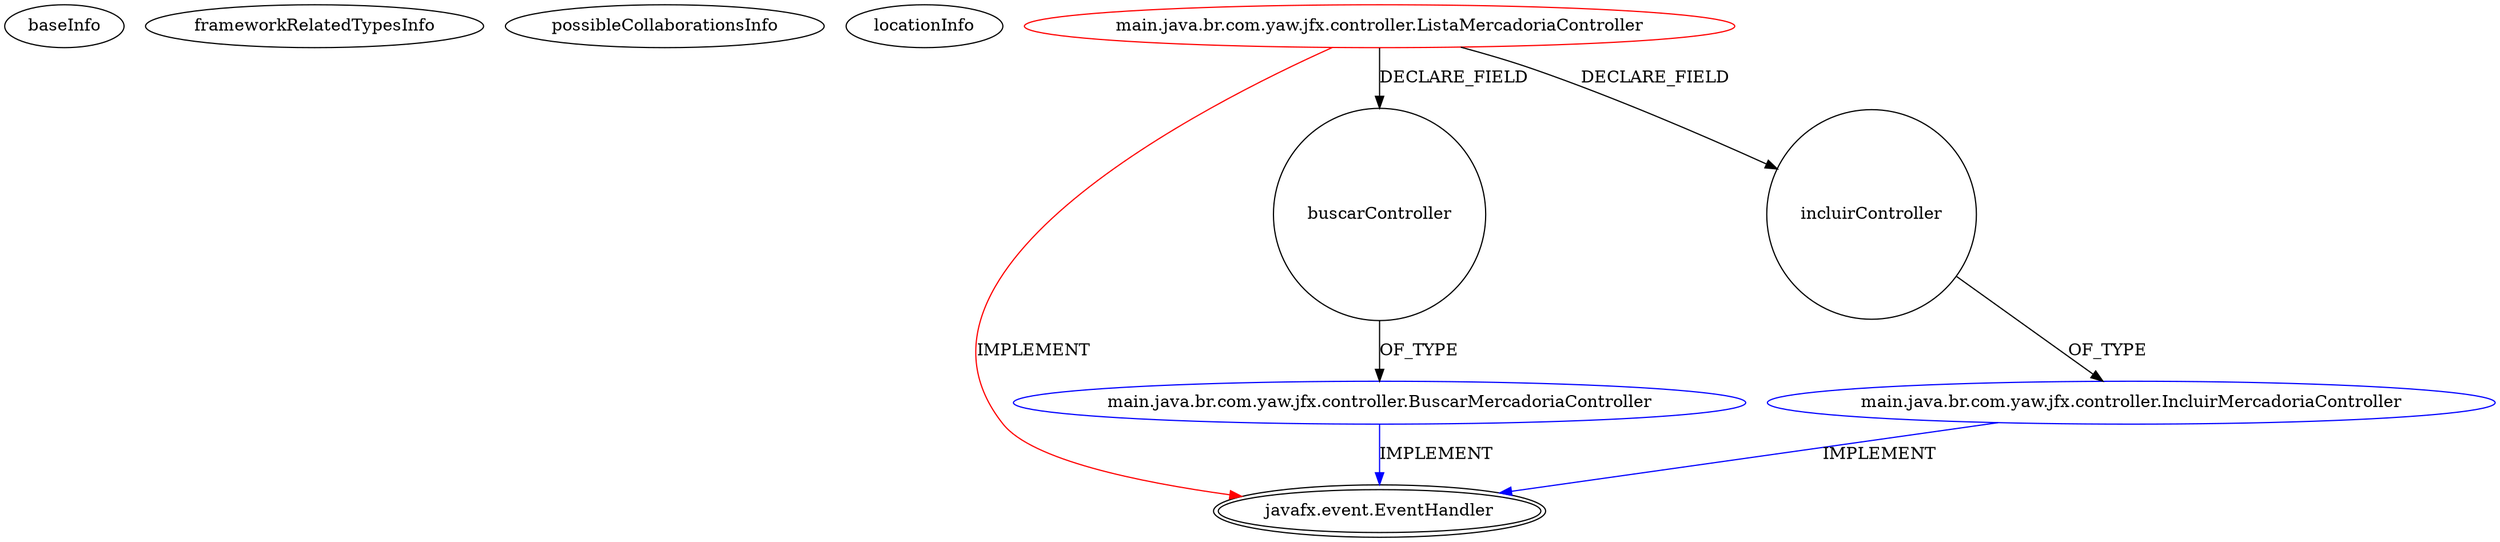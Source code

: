 digraph {
baseInfo[graphId=4865,category="extension_graph",isAnonymous=false,possibleRelation=true]
frameworkRelatedTypesInfo[0="javafx.event.EventHandler"]
possibleCollaborationsInfo[0="4865~FIELD_DECLARATION-~javafx.event.EventHandler ~javafx.event.EventHandler ~false~false"]
locationInfo[projectName="yaw-javafx-jpa-crud",filePath="/yaw-javafx-jpa-crud/javafx-jpa-crud-master/src/main/java/br/com/yaw/jfx/controller/ListaMercadoriaController.java",contextSignature="ListaMercadoriaController",graphId="4865"]
0[label="main.java.br.com.yaw.jfx.controller.ListaMercadoriaController",vertexType="ROOT_CLIENT_CLASS_DECLARATION",isFrameworkType=false,color=red]
1[label="javafx.event.EventHandler",vertexType="FRAMEWORK_INTERFACE_TYPE",isFrameworkType=true,peripheries=2]
2[label="buscarController",vertexType="FIELD_DECLARATION",isFrameworkType=false,shape=circle]
3[label="main.java.br.com.yaw.jfx.controller.BuscarMercadoriaController",vertexType="REFERENCE_CLIENT_CLASS_DECLARATION",isFrameworkType=false,color=blue]
5[label="incluirController",vertexType="FIELD_DECLARATION",isFrameworkType=false,shape=circle]
6[label="main.java.br.com.yaw.jfx.controller.IncluirMercadoriaController",vertexType="REFERENCE_CLIENT_CLASS_DECLARATION",isFrameworkType=false,color=blue]
0->1[label="IMPLEMENT",color=red]
0->2[label="DECLARE_FIELD"]
3->1[label="IMPLEMENT",color=blue]
2->3[label="OF_TYPE"]
0->5[label="DECLARE_FIELD"]
6->1[label="IMPLEMENT",color=blue]
5->6[label="OF_TYPE"]
}

